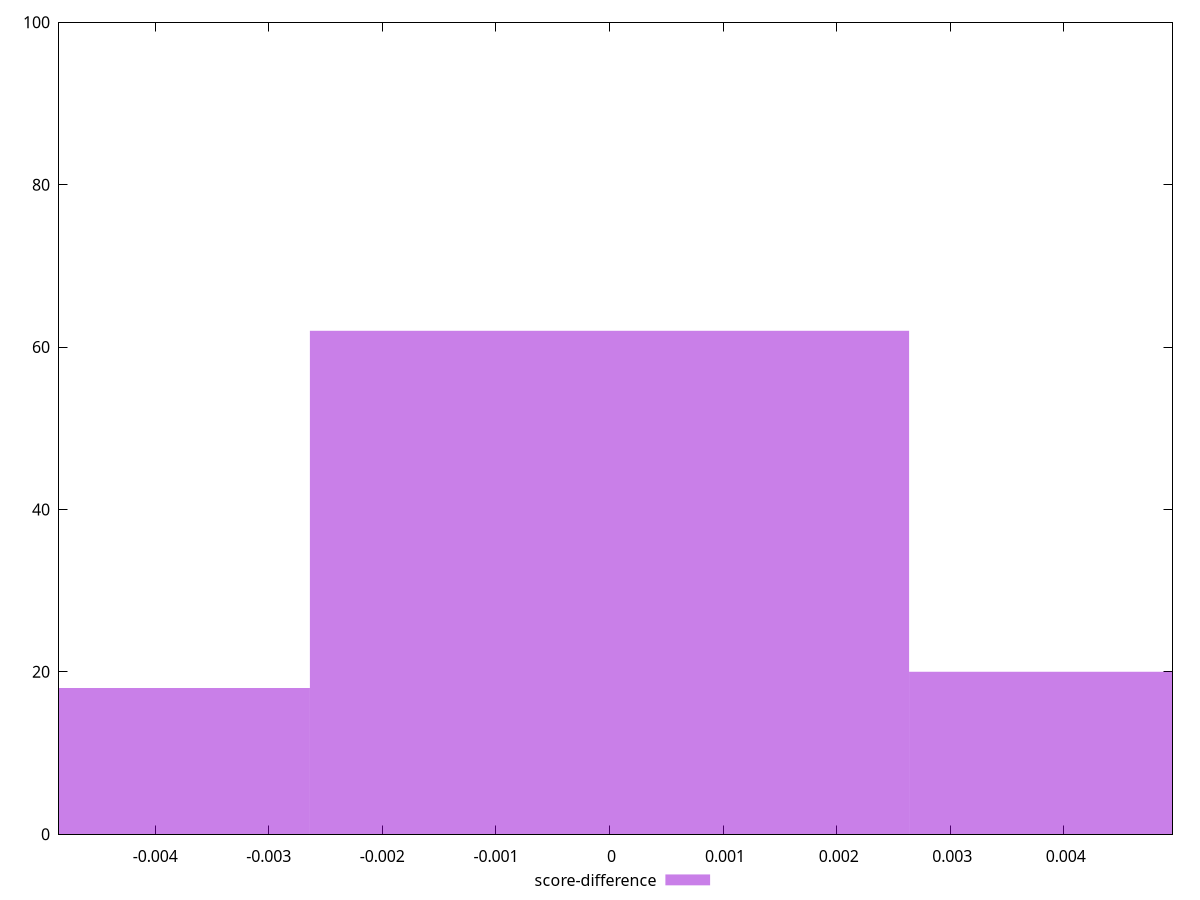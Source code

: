reset

$scoreDifference <<EOF
-0.005275404718550517 18
0.005275404718550517 20
0 62
EOF

set key outside below
set boxwidth 0.005275404718550517
set xrange [-0.0048465573479217205:0.00495669828816836]
set yrange [0:100]
set trange [0:100]
set style fill transparent solid 0.5 noborder
set terminal svg size 640, 490 enhanced background rgb 'white'
set output "report_00008_2021-01-22T20:58:29.167/speed-index/samples/pages+cached+noexternal+noimg/score-difference/histogram.svg"

plot $scoreDifference title "score-difference" with boxes

reset
